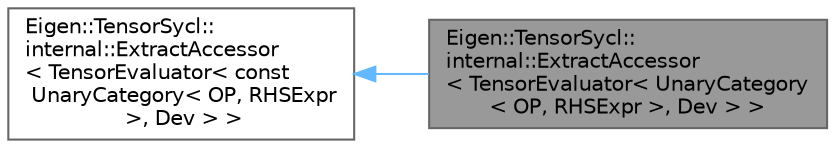 digraph "Eigen::TensorSycl::internal::ExtractAccessor&lt; TensorEvaluator&lt; UnaryCategory&lt; OP, RHSExpr &gt;, Dev &gt; &gt;"
{
 // LATEX_PDF_SIZE
  bgcolor="transparent";
  edge [fontname=Helvetica,fontsize=10,labelfontname=Helvetica,labelfontsize=10];
  node [fontname=Helvetica,fontsize=10,shape=box,height=0.2,width=0.4];
  rankdir="LR";
  Node1 [id="Node000001",label="Eigen::TensorSycl::\linternal::ExtractAccessor\l\< TensorEvaluator\< UnaryCategory\l\< OP, RHSExpr \>, Dev \> \>",height=0.2,width=0.4,color="gray40", fillcolor="grey60", style="filled", fontcolor="black",tooltip="specialisation of the ExtractAccessor struct when the node type is TensorCwiseNullaryOp,..."];
  Node2 -> Node1 [id="edge1_Node000001_Node000002",dir="back",color="steelblue1",style="solid",tooltip=" "];
  Node2 [id="Node000002",label="Eigen::TensorSycl::\linternal::ExtractAccessor\l\< TensorEvaluator\< const\l UnaryCategory\< OP, RHSExpr\l \>, Dev \> \>",height=0.2,width=0.4,color="gray40", fillcolor="white", style="filled",URL="$struct_eigen_1_1_tensor_sycl_1_1internal_1_1_extract_accessor_3_01_tensor_evaluator_3_01const_01cbe2714586475efcce37ac5bc511db9a.html",tooltip=" "];
}
